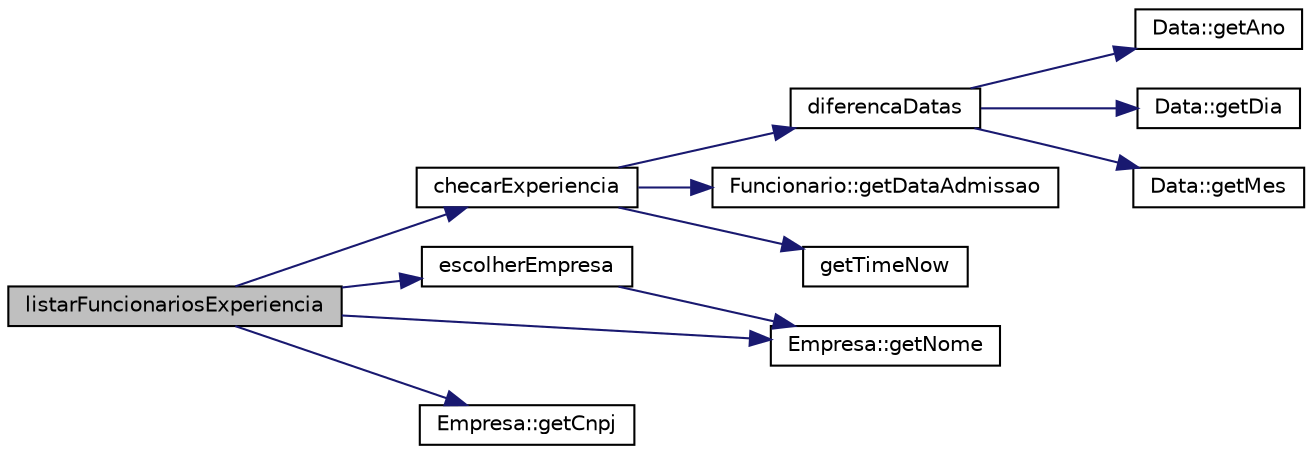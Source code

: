 digraph "listarFuncionariosExperiencia"
{
  edge [fontname="Helvetica",fontsize="10",labelfontname="Helvetica",labelfontsize="10"];
  node [fontname="Helvetica",fontsize="10",shape=record];
  rankdir="LR";
  Node40 [label="listarFuncionariosExperiencia",height=0.2,width=0.4,color="black", fillcolor="grey75", style="filled", fontcolor="black"];
  Node40 -> Node41 [color="midnightblue",fontsize="10",style="solid",fontname="Helvetica"];
  Node41 [label="checarExperiencia",height=0.2,width=0.4,color="black", fillcolor="white", style="filled",URL="$funcionario-crud_8cpp.html#a847f3bfc9a77574a82af034675c5f05c",tooltip="Checa se um funcionario é inexperiente. "];
  Node41 -> Node42 [color="midnightblue",fontsize="10",style="solid",fontname="Helvetica"];
  Node42 [label="diferencaDatas",height=0.2,width=0.4,color="black", fillcolor="white", style="filled",URL="$data_util_8cpp.html#ab3b633b3d16efe386b18d64cfeb39451",tooltip="retorna a diferença entre uma data e a data atual "];
  Node42 -> Node43 [color="midnightblue",fontsize="10",style="solid",fontname="Helvetica"];
  Node43 [label="Data::getAno",height=0.2,width=0.4,color="black", fillcolor="white", style="filled",URL="$class_data.html#a7d2fdbe9b9944becc3386b266d65bc4d"];
  Node42 -> Node44 [color="midnightblue",fontsize="10",style="solid",fontname="Helvetica"];
  Node44 [label="Data::getDia",height=0.2,width=0.4,color="black", fillcolor="white", style="filled",URL="$class_data.html#a72d6bfb5a3bc9a8acb1d9df70de822b7"];
  Node42 -> Node45 [color="midnightblue",fontsize="10",style="solid",fontname="Helvetica"];
  Node45 [label="Data::getMes",height=0.2,width=0.4,color="black", fillcolor="white", style="filled",URL="$class_data.html#ad8a045c146f1a6fdda7a276847e147bf"];
  Node41 -> Node46 [color="midnightblue",fontsize="10",style="solid",fontname="Helvetica"];
  Node46 [label="Funcionario::getDataAdmissao",height=0.2,width=0.4,color="black", fillcolor="white", style="filled",URL="$class_funcionario.html#a4a40d285766110bc25e37964c7d12d1c"];
  Node41 -> Node47 [color="midnightblue",fontsize="10",style="solid",fontname="Helvetica"];
  Node47 [label="getTimeNow",height=0.2,width=0.4,color="black", fillcolor="white", style="filled",URL="$data_util_8cpp.html#ad100680968c5c4c8dd7bf68053748baa",tooltip="retorna a data atual "];
  Node40 -> Node48 [color="midnightblue",fontsize="10",style="solid",fontname="Helvetica"];
  Node48 [label="escolherEmpresa",height=0.2,width=0.4,color="black", fillcolor="white", style="filled",URL="$empresa-crud_8cpp.html#a7ebc01be1157d8212a6c510ad5772c69",tooltip="Telas para escolha de empresas. "];
  Node48 -> Node49 [color="midnightblue",fontsize="10",style="solid",fontname="Helvetica"];
  Node49 [label="Empresa::getNome",height=0.2,width=0.4,color="black", fillcolor="white", style="filled",URL="$class_empresa.html#a9dba7316e0e0449abe9c9ec7015927e1"];
  Node40 -> Node50 [color="midnightblue",fontsize="10",style="solid",fontname="Helvetica"];
  Node50 [label="Empresa::getCnpj",height=0.2,width=0.4,color="black", fillcolor="white", style="filled",URL="$class_empresa.html#a7289c123e5515521179f96a2b5656745"];
  Node40 -> Node49 [color="midnightblue",fontsize="10",style="solid",fontname="Helvetica"];
}
